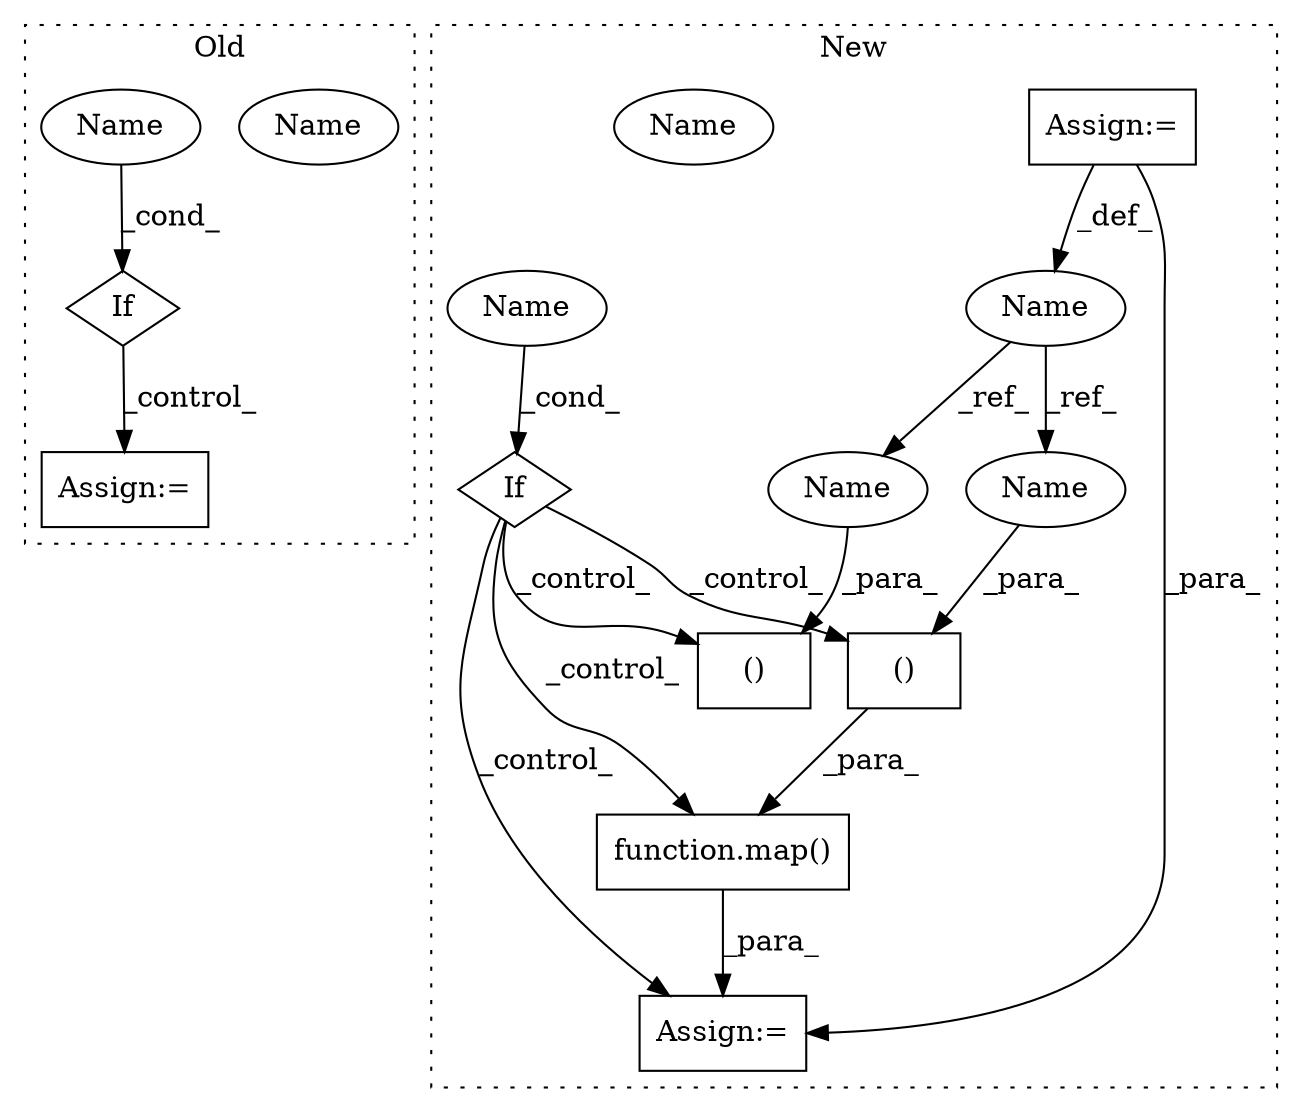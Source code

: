 digraph G {
subgraph cluster0 {
1 [label="If" a="96" s="2120,2140" l="3,14" shape="diamond"];
9 [label="Name" a="87" s="2123" l="17" shape="ellipse"];
10 [label="Assign:=" a="68" s="2168" l="87" shape="box"];
15 [label="Name" a="87" s="2123" l="17" shape="ellipse"];
label = "Old";
style="dotted";
}
subgraph cluster1 {
2 [label="function.map()" a="75" s="3429,3559" l="4,1" shape="box"];
3 [label="()" a="54" s="3458" l="100" shape="box"];
4 [label="Assign:=" a="68" s="2648" l="3" shape="box"];
5 [label="()" a="54" s="3326" l="100" shape="box"];
6 [label="Name" a="87" s="2634" l="14" shape="ellipse"];
7 [label="Assign:=" a="68" s="3326" l="103" shape="box"];
8 [label="If" a="96" s="3278,3298" l="3,14" shape="diamond"];
11 [label="Name" a="87" s="3281" l="17" shape="ellipse"];
12 [label="Name" a="87" s="3281" l="17" shape="ellipse"];
13 [label="Name" a="87" s="3512" l="14" shape="ellipse"];
14 [label="Name" a="87" s="3380" l="14" shape="ellipse"];
label = "New";
style="dotted";
}
1 -> 10 [label="_control_"];
2 -> 7 [label="_para_"];
3 -> 2 [label="_para_"];
4 -> 6 [label="_def_"];
4 -> 7 [label="_para_"];
6 -> 14 [label="_ref_"];
6 -> 13 [label="_ref_"];
8 -> 5 [label="_control_"];
8 -> 7 [label="_control_"];
8 -> 3 [label="_control_"];
8 -> 2 [label="_control_"];
12 -> 8 [label="_cond_"];
13 -> 3 [label="_para_"];
14 -> 5 [label="_para_"];
15 -> 1 [label="_cond_"];
}